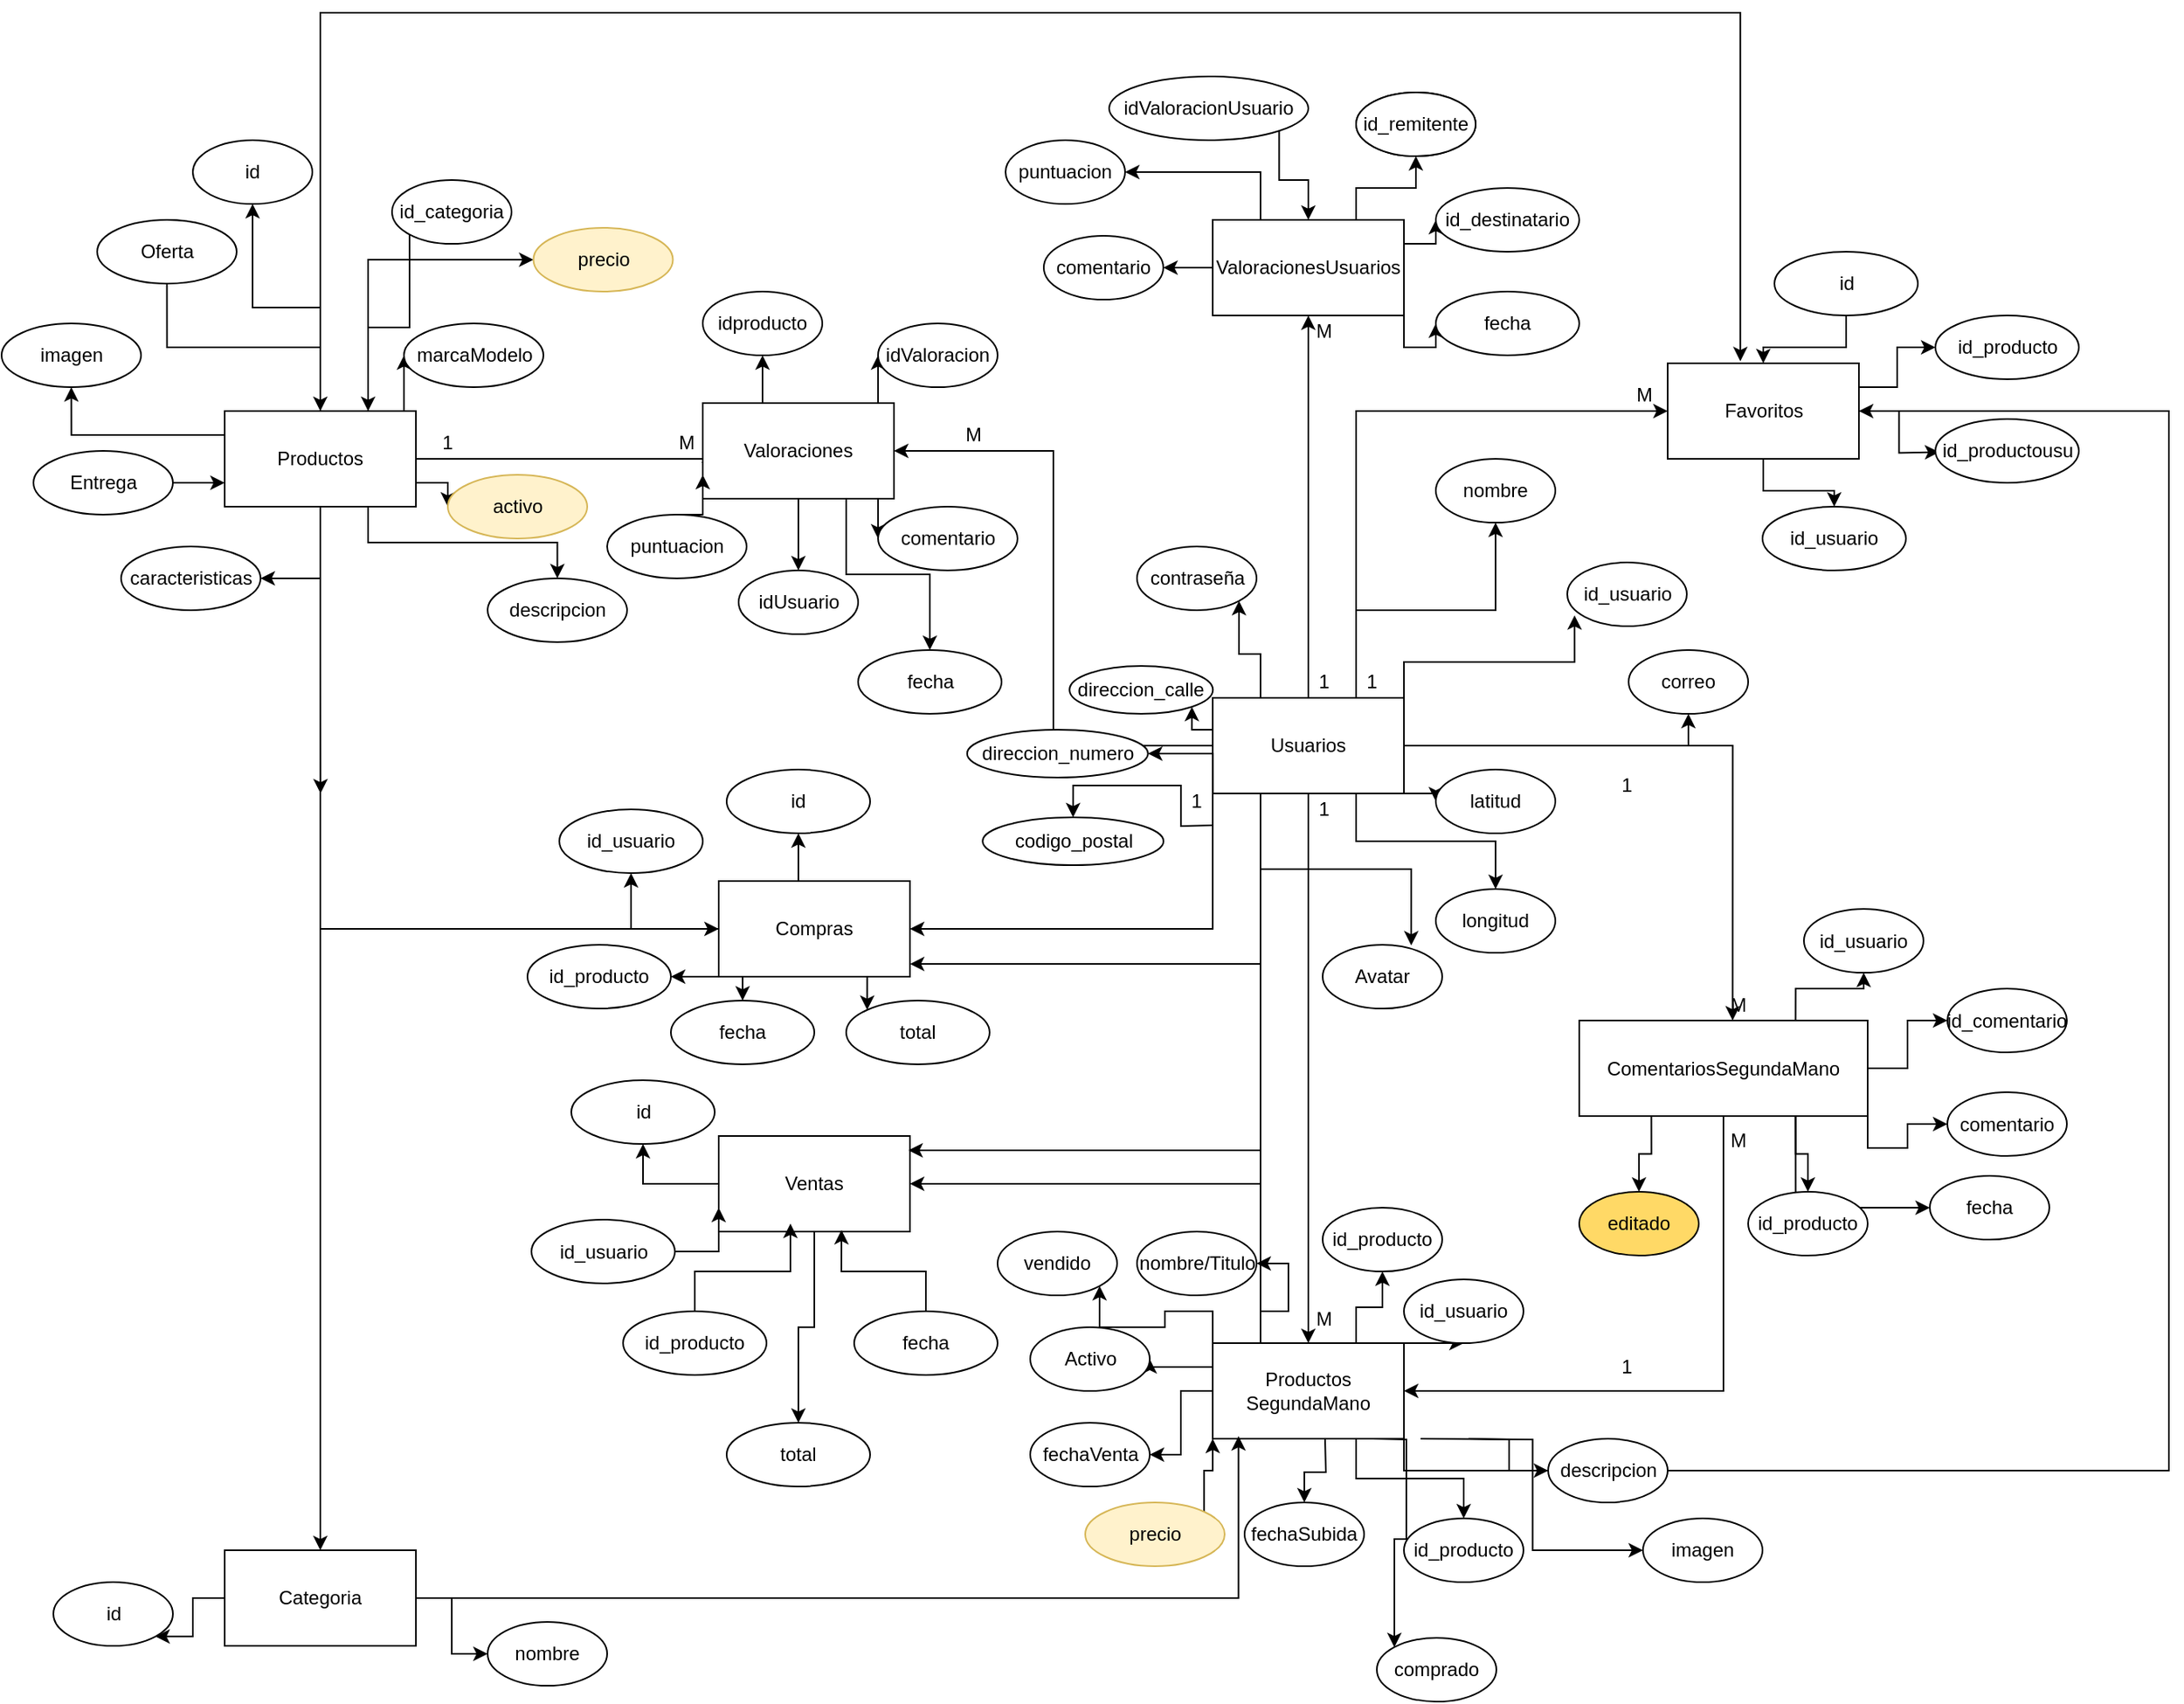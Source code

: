 <mxfile version="24.2.1" type="device">
  <diagram name="Página-1" id="EA7aN-TBTle9Otq8R43J">
    <mxGraphModel dx="2304" dy="637" grid="1" gridSize="10" guides="1" tooltips="1" connect="1" arrows="1" fold="1" page="1" pageScale="1" pageWidth="827" pageHeight="1169" math="0" shadow="0">
      <root>
        <mxCell id="0" />
        <mxCell id="1" parent="0" />
        <mxCell id="FW-JDr_s4PCAu5C2hTzt-4" style="edgeStyle=orthogonalEdgeStyle;rounded=0;orthogonalLoop=1;jettySize=auto;html=1;exitX=1;exitY=0.5;exitDx=0;exitDy=0;entryX=-0.008;entryY=0.62;entryDx=0;entryDy=0;entryPerimeter=0;" parent="1" source="FW-JDr_s4PCAu5C2hTzt-1" target="FW-JDr_s4PCAu5C2hTzt-2" edge="1">
          <mxGeometry relative="1" as="geometry">
            <mxPoint x="270" y="290" as="targetPoint" />
            <Array as="points">
              <mxPoint x="269" y="290" />
            </Array>
          </mxGeometry>
        </mxCell>
        <mxCell id="0ktrd48kV1cv61AAb-M5-20" style="edgeStyle=orthogonalEdgeStyle;rounded=0;orthogonalLoop=1;jettySize=auto;html=1;exitX=0.5;exitY=0;exitDx=0;exitDy=0;" parent="1" source="FW-JDr_s4PCAu5C2hTzt-1" target="0ktrd48kV1cv61AAb-M5-16" edge="1">
          <mxGeometry relative="1" as="geometry" />
        </mxCell>
        <mxCell id="0ktrd48kV1cv61AAb-M5-21" style="edgeStyle=orthogonalEdgeStyle;rounded=0;orthogonalLoop=1;jettySize=auto;html=1;exitX=1;exitY=0;exitDx=0;exitDy=0;entryX=0;entryY=0.5;entryDx=0;entryDy=0;" parent="1" source="FW-JDr_s4PCAu5C2hTzt-1" target="0ktrd48kV1cv61AAb-M5-17" edge="1">
          <mxGeometry relative="1" as="geometry" />
        </mxCell>
        <mxCell id="0ktrd48kV1cv61AAb-M5-22" style="edgeStyle=orthogonalEdgeStyle;rounded=0;orthogonalLoop=1;jettySize=auto;html=1;exitX=0;exitY=0.25;exitDx=0;exitDy=0;entryX=0.5;entryY=1;entryDx=0;entryDy=0;" parent="1" source="FW-JDr_s4PCAu5C2hTzt-1" target="0ktrd48kV1cv61AAb-M5-18" edge="1">
          <mxGeometry relative="1" as="geometry" />
        </mxCell>
        <mxCell id="0ktrd48kV1cv61AAb-M5-23" style="edgeStyle=orthogonalEdgeStyle;rounded=0;orthogonalLoop=1;jettySize=auto;html=1;exitX=0.5;exitY=1;exitDx=0;exitDy=0;entryX=1;entryY=0.5;entryDx=0;entryDy=0;" parent="1" source="FW-JDr_s4PCAu5C2hTzt-1" target="0ktrd48kV1cv61AAb-M5-19" edge="1">
          <mxGeometry relative="1" as="geometry" />
        </mxCell>
        <mxCell id="0ktrd48kV1cv61AAb-M5-25" style="edgeStyle=orthogonalEdgeStyle;rounded=0;orthogonalLoop=1;jettySize=auto;html=1;exitX=0.75;exitY=1;exitDx=0;exitDy=0;" parent="1" source="FW-JDr_s4PCAu5C2hTzt-1" target="0ktrd48kV1cv61AAb-M5-24" edge="1">
          <mxGeometry relative="1" as="geometry" />
        </mxCell>
        <mxCell id="wy2KGiXOY7XyAVy5TqoR-2" style="edgeStyle=orthogonalEdgeStyle;rounded=0;orthogonalLoop=1;jettySize=auto;html=1;exitX=1;exitY=0.75;exitDx=0;exitDy=0;entryX=0;entryY=0.5;entryDx=0;entryDy=0;" parent="1" source="FW-JDr_s4PCAu5C2hTzt-1" target="wy2KGiXOY7XyAVy5TqoR-1" edge="1">
          <mxGeometry relative="1" as="geometry" />
        </mxCell>
        <mxCell id="wy2KGiXOY7XyAVy5TqoR-13" style="edgeStyle=orthogonalEdgeStyle;rounded=0;orthogonalLoop=1;jettySize=auto;html=1;exitX=0.5;exitY=1;exitDx=0;exitDy=0;entryX=0.5;entryY=0;entryDx=0;entryDy=0;" parent="1" source="FW-JDr_s4PCAu5C2hTzt-1" target="wy2KGiXOY7XyAVy5TqoR-3" edge="1">
          <mxGeometry relative="1" as="geometry">
            <mxPoint x="-40.0" y="950" as="targetPoint" />
          </mxGeometry>
        </mxCell>
        <mxCell id="wy2KGiXOY7XyAVy5TqoR-17" style="edgeStyle=orthogonalEdgeStyle;rounded=0;orthogonalLoop=1;jettySize=auto;html=1;exitX=0.75;exitY=0;exitDx=0;exitDy=0;entryX=0;entryY=0.5;entryDx=0;entryDy=0;" parent="1" source="FW-JDr_s4PCAu5C2hTzt-1" target="wy2KGiXOY7XyAVy5TqoR-16" edge="1">
          <mxGeometry relative="1" as="geometry" />
        </mxCell>
        <mxCell id="qUaDmYmvCXXhJOkRJQls-21" style="edgeStyle=orthogonalEdgeStyle;rounded=0;orthogonalLoop=1;jettySize=auto;html=1;exitX=0.5;exitY=1;exitDx=0;exitDy=0;entryX=0;entryY=0.5;entryDx=0;entryDy=0;" parent="1" source="FW-JDr_s4PCAu5C2hTzt-1" target="tZ9dOB1mtpPrXh-z9F5N-1" edge="1">
          <mxGeometry relative="1" as="geometry" />
        </mxCell>
        <mxCell id="qUaDmYmvCXXhJOkRJQls-22" style="edgeStyle=orthogonalEdgeStyle;rounded=0;orthogonalLoop=1;jettySize=auto;html=1;exitX=0.5;exitY=1;exitDx=0;exitDy=0;" parent="1" source="FW-JDr_s4PCAu5C2hTzt-1" edge="1">
          <mxGeometry relative="1" as="geometry">
            <mxPoint x="-39.857" y="500" as="targetPoint" />
          </mxGeometry>
        </mxCell>
        <mxCell id="FW-JDr_s4PCAu5C2hTzt-1" value="&lt;div&gt;&lt;br&gt;&lt;/div&gt;Productos&lt;div&gt;&lt;br&gt;&lt;/div&gt;" style="rounded=0;whiteSpace=wrap;html=1;" parent="1" vertex="1">
          <mxGeometry x="-100" y="260" width="120" height="60" as="geometry" />
        </mxCell>
        <mxCell id="0ktrd48kV1cv61AAb-M5-38" style="edgeStyle=orthogonalEdgeStyle;rounded=0;orthogonalLoop=1;jettySize=auto;html=1;exitX=0.5;exitY=0;exitDx=0;exitDy=0;entryX=0.5;entryY=1;entryDx=0;entryDy=0;" parent="1" source="FW-JDr_s4PCAu5C2hTzt-2" target="0ktrd48kV1cv61AAb-M5-29" edge="1">
          <mxGeometry relative="1" as="geometry" />
        </mxCell>
        <mxCell id="0ktrd48kV1cv61AAb-M5-39" style="edgeStyle=orthogonalEdgeStyle;rounded=0;orthogonalLoop=1;jettySize=auto;html=1;exitX=0.75;exitY=0;exitDx=0;exitDy=0;entryX=0;entryY=0.5;entryDx=0;entryDy=0;" parent="1" source="FW-JDr_s4PCAu5C2hTzt-2" target="0ktrd48kV1cv61AAb-M5-35" edge="1">
          <mxGeometry relative="1" as="geometry" />
        </mxCell>
        <mxCell id="0ktrd48kV1cv61AAb-M5-40" style="edgeStyle=orthogonalEdgeStyle;rounded=0;orthogonalLoop=1;jettySize=auto;html=1;exitX=0.5;exitY=1;exitDx=0;exitDy=0;entryX=0.5;entryY=0;entryDx=0;entryDy=0;" parent="1" source="FW-JDr_s4PCAu5C2hTzt-2" target="0ktrd48kV1cv61AAb-M5-30" edge="1">
          <mxGeometry relative="1" as="geometry" />
        </mxCell>
        <mxCell id="0ktrd48kV1cv61AAb-M5-41" style="edgeStyle=orthogonalEdgeStyle;rounded=0;orthogonalLoop=1;jettySize=auto;html=1;exitX=0.75;exitY=1;exitDx=0;exitDy=0;entryX=0;entryY=0.5;entryDx=0;entryDy=0;" parent="1" source="FW-JDr_s4PCAu5C2hTzt-2" target="0ktrd48kV1cv61AAb-M5-37" edge="1">
          <mxGeometry relative="1" as="geometry" />
        </mxCell>
        <mxCell id="0ktrd48kV1cv61AAb-M5-64" style="edgeStyle=orthogonalEdgeStyle;rounded=0;orthogonalLoop=1;jettySize=auto;html=1;exitX=0.75;exitY=1;exitDx=0;exitDy=0;entryX=0.5;entryY=0;entryDx=0;entryDy=0;" parent="1" source="FW-JDr_s4PCAu5C2hTzt-2" target="0ktrd48kV1cv61AAb-M5-53" edge="1">
          <mxGeometry relative="1" as="geometry" />
        </mxCell>
        <mxCell id="FW-JDr_s4PCAu5C2hTzt-2" value="Valoraciones" style="rounded=0;whiteSpace=wrap;html=1;" parent="1" vertex="1">
          <mxGeometry x="200" y="255" width="120" height="60" as="geometry" />
        </mxCell>
        <mxCell id="FW-JDr_s4PCAu5C2hTzt-6" style="edgeStyle=orthogonalEdgeStyle;rounded=0;orthogonalLoop=1;jettySize=auto;html=1;exitX=0;exitY=0.5;exitDx=0;exitDy=0;entryX=1;entryY=0.5;entryDx=0;entryDy=0;" parent="1" source="FW-JDr_s4PCAu5C2hTzt-3" target="FW-JDr_s4PCAu5C2hTzt-2" edge="1">
          <mxGeometry relative="1" as="geometry" />
        </mxCell>
        <mxCell id="FW-JDr_s4PCAu5C2hTzt-13" style="edgeStyle=orthogonalEdgeStyle;rounded=0;orthogonalLoop=1;jettySize=auto;html=1;exitX=0.5;exitY=1;exitDx=0;exitDy=0;entryX=0.5;entryY=0;entryDx=0;entryDy=0;" parent="1" source="FW-JDr_s4PCAu5C2hTzt-3" target="FW-JDr_s4PCAu5C2hTzt-12" edge="1">
          <mxGeometry relative="1" as="geometry" />
        </mxCell>
        <mxCell id="0ktrd48kV1cv61AAb-M5-2" style="edgeStyle=orthogonalEdgeStyle;rounded=0;orthogonalLoop=1;jettySize=auto;html=1;exitX=0.5;exitY=0;exitDx=0;exitDy=0;" parent="1" source="FW-JDr_s4PCAu5C2hTzt-3" target="0ktrd48kV1cv61AAb-M5-1" edge="1">
          <mxGeometry relative="1" as="geometry" />
        </mxCell>
        <mxCell id="0ktrd48kV1cv61AAb-M5-9" style="edgeStyle=orthogonalEdgeStyle;rounded=0;orthogonalLoop=1;jettySize=auto;html=1;exitX=1;exitY=0.5;exitDx=0;exitDy=0;entryX=0.25;entryY=0;entryDx=0;entryDy=0;" parent="1" edge="1">
          <mxGeometry relative="1" as="geometry">
            <mxPoint x="846.25" y="642.5" as="targetPoint" />
            <mxPoint x="671" y="470" as="sourcePoint" />
            <Array as="points">
              <mxPoint x="846" y="470" />
            </Array>
          </mxGeometry>
        </mxCell>
        <mxCell id="0ktrd48kV1cv61AAb-M5-74" style="edgeStyle=orthogonalEdgeStyle;rounded=0;orthogonalLoop=1;jettySize=auto;html=1;exitX=0;exitY=0;exitDx=0;exitDy=0;entryX=1;entryY=1;entryDx=0;entryDy=0;" parent="1" target="0ktrd48kV1cv61AAb-M5-68" edge="1">
          <mxGeometry relative="1" as="geometry">
            <mxPoint x="520.13" y="460" as="sourcePoint" />
          </mxGeometry>
        </mxCell>
        <mxCell id="0ktrd48kV1cv61AAb-M5-75" style="edgeStyle=orthogonalEdgeStyle;rounded=0;orthogonalLoop=1;jettySize=auto;html=1;exitX=0.25;exitY=0;exitDx=0;exitDy=0;entryX=1;entryY=1;entryDx=0;entryDy=0;" parent="1" source="FW-JDr_s4PCAu5C2hTzt-3" target="0ktrd48kV1cv61AAb-M5-66" edge="1">
          <mxGeometry relative="1" as="geometry" />
        </mxCell>
        <mxCell id="0ktrd48kV1cv61AAb-M5-76" style="edgeStyle=orthogonalEdgeStyle;rounded=0;orthogonalLoop=1;jettySize=auto;html=1;exitX=0.75;exitY=0;exitDx=0;exitDy=0;entryX=0.5;entryY=1;entryDx=0;entryDy=0;" parent="1" source="FW-JDr_s4PCAu5C2hTzt-3" target="0ktrd48kV1cv61AAb-M5-65" edge="1">
          <mxGeometry relative="1" as="geometry" />
        </mxCell>
        <mxCell id="0ktrd48kV1cv61AAb-M5-78" style="edgeStyle=orthogonalEdgeStyle;rounded=0;orthogonalLoop=1;jettySize=auto;html=1;exitX=1;exitY=0.5;exitDx=0;exitDy=0;entryX=0.5;entryY=1;entryDx=0;entryDy=0;" parent="1" source="FW-JDr_s4PCAu5C2hTzt-3" target="0ktrd48kV1cv61AAb-M5-67" edge="1">
          <mxGeometry relative="1" as="geometry" />
        </mxCell>
        <mxCell id="0ktrd48kV1cv61AAb-M5-79" style="edgeStyle=orthogonalEdgeStyle;rounded=0;orthogonalLoop=1;jettySize=auto;html=1;exitX=1;exitY=1;exitDx=0;exitDy=0;entryX=0;entryY=0.5;entryDx=0;entryDy=0;" parent="1" source="FW-JDr_s4PCAu5C2hTzt-3" target="0ktrd48kV1cv61AAb-M5-71" edge="1">
          <mxGeometry relative="1" as="geometry" />
        </mxCell>
        <mxCell id="0ktrd48kV1cv61AAb-M5-80" style="edgeStyle=orthogonalEdgeStyle;rounded=0;orthogonalLoop=1;jettySize=auto;html=1;exitX=0.75;exitY=1;exitDx=0;exitDy=0;entryX=0.5;entryY=0;entryDx=0;entryDy=0;" parent="1" source="FW-JDr_s4PCAu5C2hTzt-3" target="0ktrd48kV1cv61AAb-M5-72" edge="1">
          <mxGeometry relative="1" as="geometry" />
        </mxCell>
        <mxCell id="0ktrd48kV1cv61AAb-M5-82" style="edgeStyle=orthogonalEdgeStyle;rounded=0;orthogonalLoop=1;jettySize=auto;html=1;exitX=0;exitY=1;exitDx=0;exitDy=0;entryX=0.5;entryY=0;entryDx=0;entryDy=0;" parent="1" target="0ktrd48kV1cv61AAb-M5-70" edge="1">
          <mxGeometry relative="1" as="geometry">
            <mxPoint x="520.13" y="520" as="sourcePoint" />
          </mxGeometry>
        </mxCell>
        <mxCell id="tZ9dOB1mtpPrXh-z9F5N-4" style="edgeStyle=orthogonalEdgeStyle;rounded=0;orthogonalLoop=1;jettySize=auto;html=1;exitX=0;exitY=1;exitDx=0;exitDy=0;entryX=1;entryY=0.5;entryDx=0;entryDy=0;" parent="1" source="FW-JDr_s4PCAu5C2hTzt-3" target="tZ9dOB1mtpPrXh-z9F5N-1" edge="1">
          <mxGeometry relative="1" as="geometry" />
        </mxCell>
        <mxCell id="qUaDmYmvCXXhJOkRJQls-6" style="edgeStyle=orthogonalEdgeStyle;rounded=0;orthogonalLoop=1;jettySize=auto;html=1;exitX=0.75;exitY=0;exitDx=0;exitDy=0;entryX=0;entryY=0.5;entryDx=0;entryDy=0;" parent="1" source="FW-JDr_s4PCAu5C2hTzt-3" target="qUaDmYmvCXXhJOkRJQls-5" edge="1">
          <mxGeometry relative="1" as="geometry" />
        </mxCell>
        <mxCell id="FW-JDr_s4PCAu5C2hTzt-3" value="Usuarios" style="rounded=0;whiteSpace=wrap;html=1;" parent="1" vertex="1">
          <mxGeometry x="520" y="440" width="120" height="60" as="geometry" />
        </mxCell>
        <mxCell id="FW-JDr_s4PCAu5C2hTzt-7" value="M" style="text;html=1;align=center;verticalAlign=middle;whiteSpace=wrap;rounded=0;" parent="1" vertex="1">
          <mxGeometry x="180" y="275" width="20" height="10" as="geometry" />
        </mxCell>
        <mxCell id="FW-JDr_s4PCAu5C2hTzt-8" value="1" style="text;html=1;align=center;verticalAlign=middle;whiteSpace=wrap;rounded=0;" parent="1" vertex="1">
          <mxGeometry x="30" y="275" width="20" height="10" as="geometry" />
        </mxCell>
        <mxCell id="FW-JDr_s4PCAu5C2hTzt-10" value="M" style="text;html=1;align=center;verticalAlign=middle;whiteSpace=wrap;rounded=0;" parent="1" vertex="1">
          <mxGeometry x="360" y="270" width="20" height="10" as="geometry" />
        </mxCell>
        <mxCell id="0ktrd48kV1cv61AAb-M5-83" style="edgeStyle=orthogonalEdgeStyle;rounded=0;orthogonalLoop=1;jettySize=auto;html=1;exitX=1;exitY=0;exitDx=0;exitDy=0;entryX=1;entryY=0.5;entryDx=0;entryDy=0;" parent="1" source="FW-JDr_s4PCAu5C2hTzt-11" target="0ktrd48kV1cv61AAb-M5-69" edge="1">
          <mxGeometry relative="1" as="geometry" />
        </mxCell>
        <mxCell id="FW-JDr_s4PCAu5C2hTzt-11" value="1" style="text;html=1;align=center;verticalAlign=middle;whiteSpace=wrap;rounded=0;" parent="1" vertex="1">
          <mxGeometry x="500.13" y="500" width="20" height="10" as="geometry" />
        </mxCell>
        <mxCell id="0ktrd48kV1cv61AAb-M5-110" style="edgeStyle=orthogonalEdgeStyle;rounded=0;orthogonalLoop=1;jettySize=auto;html=1;exitX=0.75;exitY=0;exitDx=0;exitDy=0;" parent="1" source="FW-JDr_s4PCAu5C2hTzt-12" target="0ktrd48kV1cv61AAb-M5-100" edge="1">
          <mxGeometry relative="1" as="geometry" />
        </mxCell>
        <mxCell id="0ktrd48kV1cv61AAb-M5-111" style="edgeStyle=orthogonalEdgeStyle;rounded=0;orthogonalLoop=1;jettySize=auto;html=1;exitX=1;exitY=0;exitDx=0;exitDy=0;entryX=0.5;entryY=1;entryDx=0;entryDy=0;" parent="1" source="FW-JDr_s4PCAu5C2hTzt-12" target="0ktrd48kV1cv61AAb-M5-95" edge="1">
          <mxGeometry relative="1" as="geometry" />
        </mxCell>
        <mxCell id="0ktrd48kV1cv61AAb-M5-112" style="edgeStyle=orthogonalEdgeStyle;rounded=0;orthogonalLoop=1;jettySize=auto;html=1;exitX=0.75;exitY=1;exitDx=0;exitDy=0;entryX=0;entryY=0.5;entryDx=0;entryDy=0;" parent="1" target="0ktrd48kV1cv61AAb-M5-98" edge="1">
          <mxGeometry relative="1" as="geometry">
            <mxPoint x="680.5" y="905" as="sourcePoint" />
          </mxGeometry>
        </mxCell>
        <mxCell id="0ktrd48kV1cv61AAb-M5-113" style="edgeStyle=orthogonalEdgeStyle;rounded=0;orthogonalLoop=1;jettySize=auto;html=1;exitX=0.5;exitY=1;exitDx=0;exitDy=0;entryX=0;entryY=0.5;entryDx=0;entryDy=0;" parent="1" target="0ktrd48kV1cv61AAb-M5-97" edge="1">
          <mxGeometry relative="1" as="geometry">
            <mxPoint x="650.5" y="905" as="sourcePoint" />
          </mxGeometry>
        </mxCell>
        <mxCell id="0ktrd48kV1cv61AAb-M5-114" style="edgeStyle=orthogonalEdgeStyle;rounded=0;orthogonalLoop=1;jettySize=auto;html=1;exitX=0.25;exitY=1;exitDx=0;exitDy=0;entryX=0;entryY=0;entryDx=0;entryDy=0;" parent="1" target="0ktrd48kV1cv61AAb-M5-109" edge="1">
          <mxGeometry relative="1" as="geometry">
            <mxPoint x="620.5" y="905" as="sourcePoint" />
          </mxGeometry>
        </mxCell>
        <mxCell id="0ktrd48kV1cv61AAb-M5-115" style="edgeStyle=orthogonalEdgeStyle;rounded=0;orthogonalLoop=1;jettySize=auto;html=1;exitX=0;exitY=1;exitDx=0;exitDy=0;entryX=0.5;entryY=0;entryDx=0;entryDy=0;" parent="1" target="0ktrd48kV1cv61AAb-M5-92" edge="1">
          <mxGeometry relative="1" as="geometry">
            <mxPoint x="590.5" y="905" as="sourcePoint" />
          </mxGeometry>
        </mxCell>
        <mxCell id="0ktrd48kV1cv61AAb-M5-116" style="edgeStyle=orthogonalEdgeStyle;rounded=0;orthogonalLoop=1;jettySize=auto;html=1;exitX=0;exitY=0.5;exitDx=0;exitDy=0;entryX=1;entryY=0.5;entryDx=0;entryDy=0;" parent="1" source="FW-JDr_s4PCAu5C2hTzt-12" target="0ktrd48kV1cv61AAb-M5-93" edge="1">
          <mxGeometry relative="1" as="geometry" />
        </mxCell>
        <mxCell id="0ktrd48kV1cv61AAb-M5-117" style="edgeStyle=orthogonalEdgeStyle;rounded=0;orthogonalLoop=1;jettySize=auto;html=1;exitX=0;exitY=0.25;exitDx=0;exitDy=0;entryX=1;entryY=0.5;entryDx=0;entryDy=0;" parent="1" source="FW-JDr_s4PCAu5C2hTzt-12" target="0ktrd48kV1cv61AAb-M5-94" edge="1">
          <mxGeometry relative="1" as="geometry" />
        </mxCell>
        <mxCell id="0ktrd48kV1cv61AAb-M5-118" style="edgeStyle=orthogonalEdgeStyle;rounded=0;orthogonalLoop=1;jettySize=auto;html=1;exitX=0.25;exitY=0;exitDx=0;exitDy=0;entryX=1;entryY=0.5;entryDx=0;entryDy=0;" parent="1" source="FW-JDr_s4PCAu5C2hTzt-12" target="0ktrd48kV1cv61AAb-M5-96" edge="1">
          <mxGeometry relative="1" as="geometry" />
        </mxCell>
        <mxCell id="0ktrd48kV1cv61AAb-M5-119" style="edgeStyle=orthogonalEdgeStyle;rounded=0;orthogonalLoop=1;jettySize=auto;html=1;exitX=0;exitY=0;exitDx=0;exitDy=0;entryX=1;entryY=1;entryDx=0;entryDy=0;" parent="1" source="FW-JDr_s4PCAu5C2hTzt-12" target="0ktrd48kV1cv61AAb-M5-108" edge="1">
          <mxGeometry relative="1" as="geometry" />
        </mxCell>
        <mxCell id="tZ9dOB1mtpPrXh-z9F5N-3" style="edgeStyle=orthogonalEdgeStyle;rounded=0;orthogonalLoop=1;jettySize=auto;html=1;exitX=0.25;exitY=0;exitDx=0;exitDy=0;entryX=1;entryY=0.5;entryDx=0;entryDy=0;" parent="1" source="FW-JDr_s4PCAu5C2hTzt-12" target="tZ9dOB1mtpPrXh-z9F5N-2" edge="1">
          <mxGeometry relative="1" as="geometry" />
        </mxCell>
        <mxCell id="qUaDmYmvCXXhJOkRJQls-2" style="edgeStyle=orthogonalEdgeStyle;rounded=0;orthogonalLoop=1;jettySize=auto;html=1;exitX=0.75;exitY=1;exitDx=0;exitDy=0;entryX=0.5;entryY=0;entryDx=0;entryDy=0;" parent="1" source="FW-JDr_s4PCAu5C2hTzt-12" target="qUaDmYmvCXXhJOkRJQls-1" edge="1">
          <mxGeometry relative="1" as="geometry" />
        </mxCell>
        <mxCell id="qUaDmYmvCXXhJOkRJQls-17" style="edgeStyle=orthogonalEdgeStyle;rounded=0;orthogonalLoop=1;jettySize=auto;html=1;exitX=1;exitY=1;exitDx=0;exitDy=0;entryX=1;entryY=0.5;entryDx=0;entryDy=0;" parent="1" source="FW-JDr_s4PCAu5C2hTzt-12" target="qUaDmYmvCXXhJOkRJQls-5" edge="1">
          <mxGeometry relative="1" as="geometry">
            <Array as="points">
              <mxPoint x="640" y="925" />
              <mxPoint x="1120" y="925" />
              <mxPoint x="1120" y="260" />
            </Array>
          </mxGeometry>
        </mxCell>
        <mxCell id="FW-JDr_s4PCAu5C2hTzt-12" value="&lt;div&gt;&lt;br&gt;&lt;/div&gt;Productos&lt;div&gt;SegundaMano&lt;/div&gt;&lt;div&gt;&lt;br&gt;&lt;/div&gt;" style="rounded=0;whiteSpace=wrap;html=1;" parent="1" vertex="1">
          <mxGeometry x="520" y="845" width="120" height="60" as="geometry" />
        </mxCell>
        <mxCell id="FW-JDr_s4PCAu5C2hTzt-14" value="M" style="text;html=1;align=center;verticalAlign=middle;whiteSpace=wrap;rounded=0;" parent="1" vertex="1">
          <mxGeometry x="580" y="825" width="20" height="10" as="geometry" />
        </mxCell>
        <mxCell id="FW-JDr_s4PCAu5C2hTzt-15" value="1" style="text;html=1;align=center;verticalAlign=middle;whiteSpace=wrap;rounded=0;" parent="1" vertex="1">
          <mxGeometry x="580" y="505" width="20" height="10" as="geometry" />
        </mxCell>
        <mxCell id="0ktrd48kV1cv61AAb-M5-54" style="edgeStyle=orthogonalEdgeStyle;rounded=0;orthogonalLoop=1;jettySize=auto;html=1;exitX=0;exitY=0.5;exitDx=0;exitDy=0;entryX=1;entryY=0.5;entryDx=0;entryDy=0;" parent="1" source="0ktrd48kV1cv61AAb-M5-1" target="0ktrd48kV1cv61AAb-M5-51" edge="1">
          <mxGeometry relative="1" as="geometry" />
        </mxCell>
        <mxCell id="0ktrd48kV1cv61AAb-M5-55" style="edgeStyle=orthogonalEdgeStyle;rounded=0;orthogonalLoop=1;jettySize=auto;html=1;exitX=0.25;exitY=0;exitDx=0;exitDy=0;entryX=1;entryY=0.5;entryDx=0;entryDy=0;" parent="1" source="0ktrd48kV1cv61AAb-M5-1" target="0ktrd48kV1cv61AAb-M5-50" edge="1">
          <mxGeometry relative="1" as="geometry" />
        </mxCell>
        <mxCell id="0ktrd48kV1cv61AAb-M5-57" style="edgeStyle=orthogonalEdgeStyle;rounded=0;orthogonalLoop=1;jettySize=auto;html=1;exitX=0.75;exitY=0;exitDx=0;exitDy=0;entryX=0.5;entryY=1;entryDx=0;entryDy=0;" parent="1" source="0ktrd48kV1cv61AAb-M5-1" target="0ktrd48kV1cv61AAb-M5-49" edge="1">
          <mxGeometry relative="1" as="geometry" />
        </mxCell>
        <mxCell id="0ktrd48kV1cv61AAb-M5-58" style="edgeStyle=orthogonalEdgeStyle;rounded=0;orthogonalLoop=1;jettySize=auto;html=1;exitX=1;exitY=0.25;exitDx=0;exitDy=0;entryX=0;entryY=0.5;entryDx=0;entryDy=0;" parent="1" source="0ktrd48kV1cv61AAb-M5-1" target="0ktrd48kV1cv61AAb-M5-47" edge="1">
          <mxGeometry relative="1" as="geometry" />
        </mxCell>
        <mxCell id="0ktrd48kV1cv61AAb-M5-59" style="edgeStyle=orthogonalEdgeStyle;rounded=0;orthogonalLoop=1;jettySize=auto;html=1;exitX=1;exitY=1;exitDx=0;exitDy=0;" parent="1" source="0ktrd48kV1cv61AAb-M5-1" target="0ktrd48kV1cv61AAb-M5-52" edge="1">
          <mxGeometry relative="1" as="geometry" />
        </mxCell>
        <mxCell id="0ktrd48kV1cv61AAb-M5-1" value="ValoracionesUsuarios" style="rounded=0;whiteSpace=wrap;html=1;" parent="1" vertex="1">
          <mxGeometry x="520" y="140" width="120" height="60" as="geometry" />
        </mxCell>
        <mxCell id="0ktrd48kV1cv61AAb-M5-3" value="M" style="text;html=1;align=center;verticalAlign=middle;whiteSpace=wrap;rounded=0;" parent="1" vertex="1">
          <mxGeometry x="580" y="205" width="20" height="10" as="geometry" />
        </mxCell>
        <mxCell id="0ktrd48kV1cv61AAb-M5-4" value="1" style="text;html=1;align=center;verticalAlign=middle;whiteSpace=wrap;rounded=0;" parent="1" vertex="1">
          <mxGeometry x="580" y="425" width="20" height="10" as="geometry" />
        </mxCell>
        <mxCell id="0ktrd48kV1cv61AAb-M5-11" style="edgeStyle=orthogonalEdgeStyle;rounded=0;orthogonalLoop=1;jettySize=auto;html=1;exitX=0.5;exitY=1;exitDx=0;exitDy=0;entryX=1;entryY=0.5;entryDx=0;entryDy=0;" parent="1" source="0ktrd48kV1cv61AAb-M5-10" target="FW-JDr_s4PCAu5C2hTzt-12" edge="1">
          <mxGeometry relative="1" as="geometry">
            <mxPoint x="770" y="770" as="targetPoint" />
          </mxGeometry>
        </mxCell>
        <mxCell id="0ktrd48kV1cv61AAb-M5-104" style="edgeStyle=orthogonalEdgeStyle;rounded=0;orthogonalLoop=1;jettySize=auto;html=1;exitX=0.75;exitY=0;exitDx=0;exitDy=0;entryX=0.5;entryY=1;entryDx=0;entryDy=0;" parent="1" source="0ktrd48kV1cv61AAb-M5-10" target="0ktrd48kV1cv61AAb-M5-99" edge="1">
          <mxGeometry relative="1" as="geometry" />
        </mxCell>
        <mxCell id="0ktrd48kV1cv61AAb-M5-105" style="edgeStyle=orthogonalEdgeStyle;rounded=0;orthogonalLoop=1;jettySize=auto;html=1;exitX=1;exitY=0.5;exitDx=0;exitDy=0;entryX=0;entryY=0.5;entryDx=0;entryDy=0;" parent="1" source="0ktrd48kV1cv61AAb-M5-10" target="0ktrd48kV1cv61AAb-M5-102" edge="1">
          <mxGeometry relative="1" as="geometry" />
        </mxCell>
        <mxCell id="0ktrd48kV1cv61AAb-M5-106" style="edgeStyle=orthogonalEdgeStyle;rounded=0;orthogonalLoop=1;jettySize=auto;html=1;exitX=1;exitY=1;exitDx=0;exitDy=0;entryX=0;entryY=0.5;entryDx=0;entryDy=0;" parent="1" source="0ktrd48kV1cv61AAb-M5-10" target="0ktrd48kV1cv61AAb-M5-103" edge="1">
          <mxGeometry relative="1" as="geometry" />
        </mxCell>
        <mxCell id="0ktrd48kV1cv61AAb-M5-107" style="edgeStyle=orthogonalEdgeStyle;rounded=0;orthogonalLoop=1;jettySize=auto;html=1;exitX=0.75;exitY=1;exitDx=0;exitDy=0;" parent="1" source="0ktrd48kV1cv61AAb-M5-10" target="0ktrd48kV1cv61AAb-M5-101" edge="1">
          <mxGeometry relative="1" as="geometry" />
        </mxCell>
        <mxCell id="qUaDmYmvCXXhJOkRJQls-4" style="edgeStyle=orthogonalEdgeStyle;rounded=0;orthogonalLoop=1;jettySize=auto;html=1;exitX=0.75;exitY=1;exitDx=0;exitDy=0;entryX=0;entryY=0.5;entryDx=0;entryDy=0;" parent="1" source="0ktrd48kV1cv61AAb-M5-10" target="qUaDmYmvCXXhJOkRJQls-3" edge="1">
          <mxGeometry relative="1" as="geometry" />
        </mxCell>
        <mxCell id="YsniumbaeWEUebJkwW_9-2" style="edgeStyle=orthogonalEdgeStyle;rounded=0;orthogonalLoop=1;jettySize=auto;html=1;exitX=0.25;exitY=1;exitDx=0;exitDy=0;entryX=0.5;entryY=0;entryDx=0;entryDy=0;" edge="1" parent="1" source="0ktrd48kV1cv61AAb-M5-10" target="YsniumbaeWEUebJkwW_9-1">
          <mxGeometry relative="1" as="geometry" />
        </mxCell>
        <mxCell id="0ktrd48kV1cv61AAb-M5-10" value="ComentariosSegundaMano" style="rounded=0;whiteSpace=wrap;html=1;" parent="1" vertex="1">
          <mxGeometry x="750" y="642.5" width="181" height="60" as="geometry" />
        </mxCell>
        <mxCell id="0ktrd48kV1cv61AAb-M5-12" value="M" style="text;html=1;align=center;verticalAlign=middle;whiteSpace=wrap;rounded=0;" parent="1" vertex="1">
          <mxGeometry x="840" y="627.5" width="20" height="10" as="geometry" />
        </mxCell>
        <mxCell id="0ktrd48kV1cv61AAb-M5-13" value="1" style="text;html=1;align=center;verticalAlign=middle;whiteSpace=wrap;rounded=0;" parent="1" vertex="1">
          <mxGeometry x="770" y="490" width="20" height="10" as="geometry" />
        </mxCell>
        <mxCell id="0ktrd48kV1cv61AAb-M5-14" value="M" style="text;html=1;align=center;verticalAlign=middle;whiteSpace=wrap;rounded=0;" parent="1" vertex="1">
          <mxGeometry x="840" y="712.5" width="20" height="10" as="geometry" />
        </mxCell>
        <mxCell id="0ktrd48kV1cv61AAb-M5-15" value="1" style="text;html=1;align=center;verticalAlign=middle;whiteSpace=wrap;rounded=0;" parent="1" vertex="1">
          <mxGeometry x="770" y="855" width="20" height="10" as="geometry" />
        </mxCell>
        <mxCell id="0ktrd48kV1cv61AAb-M5-16" value="id" style="ellipse;whiteSpace=wrap;html=1;" parent="1" vertex="1">
          <mxGeometry x="-120" y="90" width="75" height="40" as="geometry" />
        </mxCell>
        <mxCell id="0ktrd48kV1cv61AAb-M5-17" value="marcaModelo" style="ellipse;whiteSpace=wrap;html=1;" parent="1" vertex="1">
          <mxGeometry x="12.5" y="205" width="87.5" height="40" as="geometry" />
        </mxCell>
        <mxCell id="0ktrd48kV1cv61AAb-M5-18" value="imagen" style="ellipse;whiteSpace=wrap;html=1;" parent="1" vertex="1">
          <mxGeometry x="-240" y="205" width="87.5" height="40" as="geometry" />
        </mxCell>
        <mxCell id="0ktrd48kV1cv61AAb-M5-19" value="caracteristicas" style="ellipse;whiteSpace=wrap;html=1;" parent="1" vertex="1">
          <mxGeometry x="-165" y="345" width="87.5" height="40" as="geometry" />
        </mxCell>
        <mxCell id="0ktrd48kV1cv61AAb-M5-24" value="descripcion" style="ellipse;whiteSpace=wrap;html=1;" parent="1" vertex="1">
          <mxGeometry x="65" y="365" width="87.5" height="40" as="geometry" />
        </mxCell>
        <mxCell id="0ktrd48kV1cv61AAb-M5-28" style="edgeStyle=orthogonalEdgeStyle;rounded=0;orthogonalLoop=1;jettySize=auto;html=1;exitX=1;exitY=0.5;exitDx=0;exitDy=0;entryX=0;entryY=0.75;entryDx=0;entryDy=0;" parent="1" source="0ktrd48kV1cv61AAb-M5-27" target="FW-JDr_s4PCAu5C2hTzt-1" edge="1">
          <mxGeometry relative="1" as="geometry" />
        </mxCell>
        <mxCell id="0ktrd48kV1cv61AAb-M5-27" value="Entrega" style="ellipse;whiteSpace=wrap;html=1;" parent="1" vertex="1">
          <mxGeometry x="-220" y="285" width="87.5" height="40" as="geometry" />
        </mxCell>
        <mxCell id="0ktrd48kV1cv61AAb-M5-29" value="idproducto" style="ellipse;whiteSpace=wrap;html=1;" parent="1" vertex="1">
          <mxGeometry x="200" y="185" width="75" height="40" as="geometry" />
        </mxCell>
        <mxCell id="0ktrd48kV1cv61AAb-M5-30" value="idUsuario" style="ellipse;whiteSpace=wrap;html=1;" parent="1" vertex="1">
          <mxGeometry x="222.5" y="360" width="75" height="40" as="geometry" />
        </mxCell>
        <mxCell id="0ktrd48kV1cv61AAb-M5-35" value="idValoracion" style="ellipse;whiteSpace=wrap;html=1;" parent="1" vertex="1">
          <mxGeometry x="310" y="205" width="75" height="40" as="geometry" />
        </mxCell>
        <mxCell id="0ktrd48kV1cv61AAb-M5-42" style="edgeStyle=orthogonalEdgeStyle;rounded=0;orthogonalLoop=1;jettySize=auto;html=1;exitX=0.5;exitY=0;exitDx=0;exitDy=0;entryX=0;entryY=0.75;entryDx=0;entryDy=0;" parent="1" source="0ktrd48kV1cv61AAb-M5-36" target="FW-JDr_s4PCAu5C2hTzt-2" edge="1">
          <mxGeometry relative="1" as="geometry" />
        </mxCell>
        <mxCell id="0ktrd48kV1cv61AAb-M5-36" value="puntuacion" style="ellipse;whiteSpace=wrap;html=1;" parent="1" vertex="1">
          <mxGeometry x="140" y="325" width="87.5" height="40" as="geometry" />
        </mxCell>
        <mxCell id="0ktrd48kV1cv61AAb-M5-37" value="comentario" style="ellipse;whiteSpace=wrap;html=1;" parent="1" vertex="1">
          <mxGeometry x="310" y="320" width="87.5" height="40" as="geometry" />
        </mxCell>
        <mxCell id="wy2KGiXOY7XyAVy5TqoR-11" style="edgeStyle=orthogonalEdgeStyle;rounded=0;orthogonalLoop=1;jettySize=auto;html=1;exitX=0.5;exitY=1;exitDx=0;exitDy=0;" parent="1" source="0ktrd48kV1cv61AAb-M5-43" target="FW-JDr_s4PCAu5C2hTzt-1" edge="1">
          <mxGeometry relative="1" as="geometry" />
        </mxCell>
        <mxCell id="0ktrd48kV1cv61AAb-M5-43" value="Oferta" style="ellipse;whiteSpace=wrap;html=1;" parent="1" vertex="1">
          <mxGeometry x="-180" y="140" width="87.5" height="40" as="geometry" />
        </mxCell>
        <mxCell id="0ktrd48kV1cv61AAb-M5-56" style="edgeStyle=orthogonalEdgeStyle;rounded=0;orthogonalLoop=1;jettySize=auto;html=1;exitX=1;exitY=1;exitDx=0;exitDy=0;" parent="1" source="0ktrd48kV1cv61AAb-M5-45" target="0ktrd48kV1cv61AAb-M5-1" edge="1">
          <mxGeometry relative="1" as="geometry" />
        </mxCell>
        <mxCell id="0ktrd48kV1cv61AAb-M5-45" value="idValoracionUsuario" style="ellipse;whiteSpace=wrap;html=1;" parent="1" vertex="1">
          <mxGeometry x="455" y="50" width="125" height="40" as="geometry" />
        </mxCell>
        <mxCell id="0ktrd48kV1cv61AAb-M5-46" value="id_remitente" style="ellipse;whiteSpace=wrap;html=1;" parent="1" vertex="1">
          <mxGeometry x="610" y="60" width="75" height="40" as="geometry" />
        </mxCell>
        <mxCell id="0ktrd48kV1cv61AAb-M5-47" value="id_destinatario" style="ellipse;whiteSpace=wrap;html=1;" parent="1" vertex="1">
          <mxGeometry x="660" y="120" width="90" height="40" as="geometry" />
        </mxCell>
        <mxCell id="0ktrd48kV1cv61AAb-M5-49" value="id_remitente" style="ellipse;whiteSpace=wrap;html=1;" parent="1" vertex="1">
          <mxGeometry x="610" y="60" width="75" height="40" as="geometry" />
        </mxCell>
        <mxCell id="0ktrd48kV1cv61AAb-M5-50" value="puntuacion" style="ellipse;whiteSpace=wrap;html=1;" parent="1" vertex="1">
          <mxGeometry x="390" y="90" width="75" height="40" as="geometry" />
        </mxCell>
        <mxCell id="0ktrd48kV1cv61AAb-M5-51" value="comentario" style="ellipse;whiteSpace=wrap;html=1;" parent="1" vertex="1">
          <mxGeometry x="414" y="150" width="75" height="40" as="geometry" />
        </mxCell>
        <mxCell id="0ktrd48kV1cv61AAb-M5-52" value="fecha" style="ellipse;whiteSpace=wrap;html=1;" parent="1" vertex="1">
          <mxGeometry x="660" y="185" width="90" height="40" as="geometry" />
        </mxCell>
        <mxCell id="0ktrd48kV1cv61AAb-M5-53" value="fecha" style="ellipse;whiteSpace=wrap;html=1;" parent="1" vertex="1">
          <mxGeometry x="297.5" y="410" width="90" height="40" as="geometry" />
        </mxCell>
        <mxCell id="0ktrd48kV1cv61AAb-M5-61" value="id_usuario" style="ellipse;whiteSpace=wrap;html=1;" parent="1" vertex="1">
          <mxGeometry x="742.5" y="355" width="75" height="40" as="geometry" />
        </mxCell>
        <mxCell id="0ktrd48kV1cv61AAb-M5-65" value="nombre" style="ellipse;whiteSpace=wrap;html=1;" parent="1" vertex="1">
          <mxGeometry x="660" y="290" width="75" height="40" as="geometry" />
        </mxCell>
        <mxCell id="0ktrd48kV1cv61AAb-M5-66" value="contraseña" style="ellipse;whiteSpace=wrap;html=1;" parent="1" vertex="1">
          <mxGeometry x="472.5" y="345" width="75" height="40" as="geometry" />
        </mxCell>
        <mxCell id="0ktrd48kV1cv61AAb-M5-67" value="correo" style="ellipse;whiteSpace=wrap;html=1;" parent="1" vertex="1">
          <mxGeometry x="781" y="410" width="75" height="40" as="geometry" />
        </mxCell>
        <mxCell id="0ktrd48kV1cv61AAb-M5-68" value="&lt;div&gt;&lt;br&gt;&lt;/div&gt;direccion_calle&lt;div&gt;&lt;br&gt;&lt;/div&gt;" style="ellipse;whiteSpace=wrap;html=1;" parent="1" vertex="1">
          <mxGeometry x="430.13" y="420" width="90" height="30" as="geometry" />
        </mxCell>
        <mxCell id="0ktrd48kV1cv61AAb-M5-69" value="&lt;div&gt;&lt;br&gt;&lt;/div&gt;direccion_numero&lt;div&gt;&lt;br&gt;&lt;/div&gt;" style="ellipse;whiteSpace=wrap;html=1;" parent="1" vertex="1">
          <mxGeometry x="365.88" y="460" width="113.5" height="30" as="geometry" />
        </mxCell>
        <mxCell id="0ktrd48kV1cv61AAb-M5-70" value="&lt;div&gt;codigo_postal&lt;/div&gt;" style="ellipse;whiteSpace=wrap;html=1;" parent="1" vertex="1">
          <mxGeometry x="375.63" y="515" width="113.5" height="30" as="geometry" />
        </mxCell>
        <mxCell id="0ktrd48kV1cv61AAb-M5-71" value="latitud" style="ellipse;whiteSpace=wrap;html=1;" parent="1" vertex="1">
          <mxGeometry x="660" y="485" width="75" height="40" as="geometry" />
        </mxCell>
        <mxCell id="0ktrd48kV1cv61AAb-M5-72" value="longitud" style="ellipse;whiteSpace=wrap;html=1;" parent="1" vertex="1">
          <mxGeometry x="660" y="560" width="75" height="40" as="geometry" />
        </mxCell>
        <mxCell id="0ktrd48kV1cv61AAb-M5-73" value="Avatar" style="ellipse;whiteSpace=wrap;html=1;" parent="1" vertex="1">
          <mxGeometry x="589" y="595" width="75" height="40" as="geometry" />
        </mxCell>
        <mxCell id="0ktrd48kV1cv61AAb-M5-77" style="edgeStyle=orthogonalEdgeStyle;rounded=0;orthogonalLoop=1;jettySize=auto;html=1;exitX=1;exitY=0;exitDx=0;exitDy=0;entryX=0.061;entryY=0.83;entryDx=0;entryDy=0;entryPerimeter=0;" parent="1" source="FW-JDr_s4PCAu5C2hTzt-3" target="0ktrd48kV1cv61AAb-M5-61" edge="1">
          <mxGeometry relative="1" as="geometry" />
        </mxCell>
        <mxCell id="0ktrd48kV1cv61AAb-M5-81" style="edgeStyle=orthogonalEdgeStyle;rounded=0;orthogonalLoop=1;jettySize=auto;html=1;exitX=0.25;exitY=1;exitDx=0;exitDy=0;entryX=0.741;entryY=0.01;entryDx=0;entryDy=0;entryPerimeter=0;" parent="1" source="FW-JDr_s4PCAu5C2hTzt-3" target="0ktrd48kV1cv61AAb-M5-73" edge="1">
          <mxGeometry relative="1" as="geometry" />
        </mxCell>
        <mxCell id="0ktrd48kV1cv61AAb-M5-92" value="fechaSubida" style="ellipse;whiteSpace=wrap;html=1;" parent="1" vertex="1">
          <mxGeometry x="540" y="945" width="75" height="40" as="geometry" />
        </mxCell>
        <mxCell id="0ktrd48kV1cv61AAb-M5-93" value="fechaVenta" style="ellipse;whiteSpace=wrap;html=1;" parent="1" vertex="1">
          <mxGeometry x="405.5" y="895" width="75" height="40" as="geometry" />
        </mxCell>
        <mxCell id="0ktrd48kV1cv61AAb-M5-94" value="Activo" style="ellipse;whiteSpace=wrap;html=1;" parent="1" vertex="1">
          <mxGeometry x="405.5" y="835" width="75" height="40" as="geometry" />
        </mxCell>
        <mxCell id="0ktrd48kV1cv61AAb-M5-95" value="id_usuario" style="ellipse;whiteSpace=wrap;html=1;" parent="1" vertex="1">
          <mxGeometry x="640" y="805" width="75" height="40" as="geometry" />
        </mxCell>
        <mxCell id="0ktrd48kV1cv61AAb-M5-96" value="nombre/Titulo" style="ellipse;whiteSpace=wrap;html=1;" parent="1" vertex="1">
          <mxGeometry x="472.5" y="775" width="75" height="40" as="geometry" />
        </mxCell>
        <mxCell id="0ktrd48kV1cv61AAb-M5-97" value="imagen" style="ellipse;whiteSpace=wrap;html=1;" parent="1" vertex="1">
          <mxGeometry x="790" y="955" width="75" height="40" as="geometry" />
        </mxCell>
        <mxCell id="0ktrd48kV1cv61AAb-M5-98" value="descripcion" style="ellipse;whiteSpace=wrap;html=1;" parent="1" vertex="1">
          <mxGeometry x="730.5" y="905" width="75" height="40" as="geometry" />
        </mxCell>
        <mxCell id="0ktrd48kV1cv61AAb-M5-99" value="id_usuario" style="ellipse;whiteSpace=wrap;html=1;" parent="1" vertex="1">
          <mxGeometry x="891" y="572.5" width="75" height="40" as="geometry" />
        </mxCell>
        <mxCell id="0ktrd48kV1cv61AAb-M5-100" value="id_producto" style="ellipse;whiteSpace=wrap;html=1;" parent="1" vertex="1">
          <mxGeometry x="589" y="760" width="75" height="40" as="geometry" />
        </mxCell>
        <mxCell id="0ktrd48kV1cv61AAb-M5-101" value="id_producto" style="ellipse;whiteSpace=wrap;html=1;" parent="1" vertex="1">
          <mxGeometry x="856" y="750" width="75" height="40" as="geometry" />
        </mxCell>
        <mxCell id="0ktrd48kV1cv61AAb-M5-102" value="id_comentario" style="ellipse;whiteSpace=wrap;html=1;" parent="1" vertex="1">
          <mxGeometry x="981" y="622.5" width="75" height="40" as="geometry" />
        </mxCell>
        <mxCell id="0ktrd48kV1cv61AAb-M5-103" value="comentario" style="ellipse;whiteSpace=wrap;html=1;" parent="1" vertex="1">
          <mxGeometry x="981" y="687.5" width="75" height="40" as="geometry" />
        </mxCell>
        <mxCell id="0ktrd48kV1cv61AAb-M5-108" value="vendido" style="ellipse;whiteSpace=wrap;html=1;" parent="1" vertex="1">
          <mxGeometry x="385" y="775" width="75" height="40" as="geometry" />
        </mxCell>
        <mxCell id="0ktrd48kV1cv61AAb-M5-109" value="comprado" style="ellipse;whiteSpace=wrap;html=1;" parent="1" vertex="1">
          <mxGeometry x="623" y="1030" width="75" height="40" as="geometry" />
        </mxCell>
        <mxCell id="tZ9dOB1mtpPrXh-z9F5N-9" style="edgeStyle=orthogonalEdgeStyle;rounded=0;orthogonalLoop=1;jettySize=auto;html=1;exitX=0.5;exitY=0;exitDx=0;exitDy=0;entryX=0.5;entryY=1;entryDx=0;entryDy=0;" parent="1" source="tZ9dOB1mtpPrXh-z9F5N-1" target="tZ9dOB1mtpPrXh-z9F5N-7" edge="1">
          <mxGeometry relative="1" as="geometry" />
        </mxCell>
        <mxCell id="tZ9dOB1mtpPrXh-z9F5N-10" style="edgeStyle=orthogonalEdgeStyle;rounded=0;orthogonalLoop=1;jettySize=auto;html=1;exitX=0;exitY=0.5;exitDx=0;exitDy=0;entryX=0.5;entryY=1;entryDx=0;entryDy=0;" parent="1" source="tZ9dOB1mtpPrXh-z9F5N-1" target="tZ9dOB1mtpPrXh-z9F5N-8" edge="1">
          <mxGeometry relative="1" as="geometry" />
        </mxCell>
        <mxCell id="tZ9dOB1mtpPrXh-z9F5N-12" style="edgeStyle=orthogonalEdgeStyle;rounded=0;orthogonalLoop=1;jettySize=auto;html=1;exitX=0;exitY=1;exitDx=0;exitDy=0;entryX=1;entryY=0.5;entryDx=0;entryDy=0;" parent="1" source="tZ9dOB1mtpPrXh-z9F5N-1" target="tZ9dOB1mtpPrXh-z9F5N-11" edge="1">
          <mxGeometry relative="1" as="geometry" />
        </mxCell>
        <mxCell id="tZ9dOB1mtpPrXh-z9F5N-15" style="edgeStyle=orthogonalEdgeStyle;rounded=0;orthogonalLoop=1;jettySize=auto;html=1;exitX=0.25;exitY=1;exitDx=0;exitDy=0;entryX=0.5;entryY=0;entryDx=0;entryDy=0;" parent="1" source="tZ9dOB1mtpPrXh-z9F5N-1" target="tZ9dOB1mtpPrXh-z9F5N-13" edge="1">
          <mxGeometry relative="1" as="geometry" />
        </mxCell>
        <mxCell id="tZ9dOB1mtpPrXh-z9F5N-16" style="edgeStyle=orthogonalEdgeStyle;rounded=0;orthogonalLoop=1;jettySize=auto;html=1;exitX=0.75;exitY=1;exitDx=0;exitDy=0;entryX=0;entryY=0;entryDx=0;entryDy=0;" parent="1" source="tZ9dOB1mtpPrXh-z9F5N-1" target="tZ9dOB1mtpPrXh-z9F5N-14" edge="1">
          <mxGeometry relative="1" as="geometry" />
        </mxCell>
        <mxCell id="tZ9dOB1mtpPrXh-z9F5N-1" value="Compras" style="rounded=0;whiteSpace=wrap;html=1;" parent="1" vertex="1">
          <mxGeometry x="210" y="555" width="120" height="60" as="geometry" />
        </mxCell>
        <mxCell id="tZ9dOB1mtpPrXh-z9F5N-31" style="edgeStyle=orthogonalEdgeStyle;rounded=0;orthogonalLoop=1;jettySize=auto;html=1;exitX=0.5;exitY=1;exitDx=0;exitDy=0;entryX=0.5;entryY=0;entryDx=0;entryDy=0;" parent="1" source="tZ9dOB1mtpPrXh-z9F5N-2" target="tZ9dOB1mtpPrXh-z9F5N-30" edge="1">
          <mxGeometry relative="1" as="geometry" />
        </mxCell>
        <mxCell id="tZ9dOB1mtpPrXh-z9F5N-2" value="Ventas" style="rounded=0;whiteSpace=wrap;html=1;" parent="1" vertex="1">
          <mxGeometry x="210" y="715" width="120" height="60" as="geometry" />
        </mxCell>
        <mxCell id="tZ9dOB1mtpPrXh-z9F5N-5" style="edgeStyle=orthogonalEdgeStyle;rounded=0;orthogonalLoop=1;jettySize=auto;html=1;exitX=0.25;exitY=1;exitDx=0;exitDy=0;entryX=0.992;entryY=0.15;entryDx=0;entryDy=0;entryPerimeter=0;" parent="1" source="FW-JDr_s4PCAu5C2hTzt-3" target="tZ9dOB1mtpPrXh-z9F5N-2" edge="1">
          <mxGeometry relative="1" as="geometry" />
        </mxCell>
        <mxCell id="tZ9dOB1mtpPrXh-z9F5N-6" style="edgeStyle=orthogonalEdgeStyle;rounded=0;orthogonalLoop=1;jettySize=auto;html=1;exitX=0.25;exitY=0;exitDx=0;exitDy=0;entryX=1;entryY=0.867;entryDx=0;entryDy=0;entryPerimeter=0;" parent="1" source="FW-JDr_s4PCAu5C2hTzt-12" target="tZ9dOB1mtpPrXh-z9F5N-1" edge="1">
          <mxGeometry relative="1" as="geometry" />
        </mxCell>
        <mxCell id="tZ9dOB1mtpPrXh-z9F5N-7" value="id" style="ellipse;whiteSpace=wrap;html=1;" parent="1" vertex="1">
          <mxGeometry x="215" y="485" width="90" height="40" as="geometry" />
        </mxCell>
        <mxCell id="tZ9dOB1mtpPrXh-z9F5N-8" value="id_usuario" style="ellipse;whiteSpace=wrap;html=1;" parent="1" vertex="1">
          <mxGeometry x="110" y="510" width="90" height="40" as="geometry" />
        </mxCell>
        <mxCell id="tZ9dOB1mtpPrXh-z9F5N-11" value="id_producto" style="ellipse;whiteSpace=wrap;html=1;" parent="1" vertex="1">
          <mxGeometry x="90" y="595" width="90" height="40" as="geometry" />
        </mxCell>
        <mxCell id="tZ9dOB1mtpPrXh-z9F5N-13" value="fecha" style="ellipse;whiteSpace=wrap;html=1;" parent="1" vertex="1">
          <mxGeometry x="180" y="630" width="90" height="40" as="geometry" />
        </mxCell>
        <mxCell id="tZ9dOB1mtpPrXh-z9F5N-14" value="total" style="ellipse;whiteSpace=wrap;html=1;" parent="1" vertex="1">
          <mxGeometry x="290" y="630" width="90" height="40" as="geometry" />
        </mxCell>
        <mxCell id="tZ9dOB1mtpPrXh-z9F5N-17" style="edgeStyle=orthogonalEdgeStyle;rounded=0;orthogonalLoop=1;jettySize=auto;html=1;entryX=0.5;entryY=1;entryDx=0;entryDy=0;" parent="1" source="tZ9dOB1mtpPrXh-z9F5N-2" target="tZ9dOB1mtpPrXh-z9F5N-22" edge="1">
          <mxGeometry relative="1" as="geometry">
            <mxPoint x="172.5" y="750" as="sourcePoint" />
          </mxGeometry>
        </mxCell>
        <mxCell id="tZ9dOB1mtpPrXh-z9F5N-22" value="id" style="ellipse;whiteSpace=wrap;html=1;" parent="1" vertex="1">
          <mxGeometry x="117.5" y="680" width="90" height="40" as="geometry" />
        </mxCell>
        <mxCell id="tZ9dOB1mtpPrXh-z9F5N-26" style="edgeStyle=orthogonalEdgeStyle;rounded=0;orthogonalLoop=1;jettySize=auto;html=1;exitX=1;exitY=0.5;exitDx=0;exitDy=0;entryX=0;entryY=0.75;entryDx=0;entryDy=0;" parent="1" source="tZ9dOB1mtpPrXh-z9F5N-23" target="tZ9dOB1mtpPrXh-z9F5N-2" edge="1">
          <mxGeometry relative="1" as="geometry" />
        </mxCell>
        <mxCell id="tZ9dOB1mtpPrXh-z9F5N-23" value="id_usuario" style="ellipse;whiteSpace=wrap;html=1;" parent="1" vertex="1">
          <mxGeometry x="92.5" y="767.5" width="90" height="40" as="geometry" />
        </mxCell>
        <mxCell id="tZ9dOB1mtpPrXh-z9F5N-24" value="id_producto" style="ellipse;whiteSpace=wrap;html=1;" parent="1" vertex="1">
          <mxGeometry x="150" y="825" width="90" height="40" as="geometry" />
        </mxCell>
        <mxCell id="tZ9dOB1mtpPrXh-z9F5N-27" style="edgeStyle=orthogonalEdgeStyle;rounded=0;orthogonalLoop=1;jettySize=auto;html=1;exitX=0.5;exitY=0;exitDx=0;exitDy=0;entryX=0.375;entryY=0.917;entryDx=0;entryDy=0;entryPerimeter=0;" parent="1" source="tZ9dOB1mtpPrXh-z9F5N-24" target="tZ9dOB1mtpPrXh-z9F5N-2" edge="1">
          <mxGeometry relative="1" as="geometry" />
        </mxCell>
        <mxCell id="tZ9dOB1mtpPrXh-z9F5N-28" value="fecha" style="ellipse;whiteSpace=wrap;html=1;" parent="1" vertex="1">
          <mxGeometry x="295" y="825" width="90" height="40" as="geometry" />
        </mxCell>
        <mxCell id="tZ9dOB1mtpPrXh-z9F5N-29" style="edgeStyle=orthogonalEdgeStyle;rounded=0;orthogonalLoop=1;jettySize=auto;html=1;exitX=0.5;exitY=0;exitDx=0;exitDy=0;entryX=0.642;entryY=0.983;entryDx=0;entryDy=0;entryPerimeter=0;" parent="1" source="tZ9dOB1mtpPrXh-z9F5N-28" target="tZ9dOB1mtpPrXh-z9F5N-2" edge="1">
          <mxGeometry relative="1" as="geometry" />
        </mxCell>
        <mxCell id="tZ9dOB1mtpPrXh-z9F5N-30" value="total" style="ellipse;whiteSpace=wrap;html=1;" parent="1" vertex="1">
          <mxGeometry x="215" y="895" width="90" height="40" as="geometry" />
        </mxCell>
        <mxCell id="wy2KGiXOY7XyAVy5TqoR-1" value="activo" style="ellipse;whiteSpace=wrap;html=1;fillColor=#fff2cc;strokeColor=#d6b656;" parent="1" vertex="1">
          <mxGeometry x="40" y="300" width="87.5" height="40" as="geometry" />
        </mxCell>
        <mxCell id="wy2KGiXOY7XyAVy5TqoR-8" style="edgeStyle=orthogonalEdgeStyle;rounded=0;orthogonalLoop=1;jettySize=auto;html=1;exitX=1;exitY=0.5;exitDx=0;exitDy=0;entryX=0;entryY=0.5;entryDx=0;entryDy=0;" parent="1" source="wy2KGiXOY7XyAVy5TqoR-3" target="wy2KGiXOY7XyAVy5TqoR-7" edge="1">
          <mxGeometry relative="1" as="geometry" />
        </mxCell>
        <mxCell id="wy2KGiXOY7XyAVy5TqoR-9" style="edgeStyle=orthogonalEdgeStyle;rounded=0;orthogonalLoop=1;jettySize=auto;html=1;exitX=0;exitY=0.5;exitDx=0;exitDy=0;entryX=1;entryY=1;entryDx=0;entryDy=0;" parent="1" source="wy2KGiXOY7XyAVy5TqoR-3" target="wy2KGiXOY7XyAVy5TqoR-6" edge="1">
          <mxGeometry relative="1" as="geometry" />
        </mxCell>
        <mxCell id="wy2KGiXOY7XyAVy5TqoR-3" value="&lt;div&gt;Categoria&lt;/div&gt;" style="rounded=0;whiteSpace=wrap;html=1;" parent="1" vertex="1">
          <mxGeometry x="-100" y="975" width="120" height="60" as="geometry" />
        </mxCell>
        <mxCell id="wy2KGiXOY7XyAVy5TqoR-6" value="id" style="ellipse;whiteSpace=wrap;html=1;" parent="1" vertex="1">
          <mxGeometry x="-207.5" y="995" width="75" height="40" as="geometry" />
        </mxCell>
        <mxCell id="wy2KGiXOY7XyAVy5TqoR-7" value="nombre" style="ellipse;whiteSpace=wrap;html=1;" parent="1" vertex="1">
          <mxGeometry x="65" y="1020" width="75" height="40" as="geometry" />
        </mxCell>
        <mxCell id="wy2KGiXOY7XyAVy5TqoR-12" style="edgeStyle=orthogonalEdgeStyle;rounded=0;orthogonalLoop=1;jettySize=auto;html=1;exitX=0;exitY=1;exitDx=0;exitDy=0;entryX=0.75;entryY=0;entryDx=0;entryDy=0;" parent="1" source="wy2KGiXOY7XyAVy5TqoR-10" target="FW-JDr_s4PCAu5C2hTzt-1" edge="1">
          <mxGeometry relative="1" as="geometry" />
        </mxCell>
        <mxCell id="wy2KGiXOY7XyAVy5TqoR-10" value="id_categoria" style="ellipse;whiteSpace=wrap;html=1;" parent="1" vertex="1">
          <mxGeometry x="5" y="115" width="75" height="40" as="geometry" />
        </mxCell>
        <mxCell id="wy2KGiXOY7XyAVy5TqoR-15" style="edgeStyle=orthogonalEdgeStyle;rounded=0;orthogonalLoop=1;jettySize=auto;html=1;exitX=1;exitY=0.5;exitDx=0;exitDy=0;entryX=0.135;entryY=0.973;entryDx=0;entryDy=0;entryPerimeter=0;" parent="1" source="wy2KGiXOY7XyAVy5TqoR-3" target="FW-JDr_s4PCAu5C2hTzt-12" edge="1">
          <mxGeometry relative="1" as="geometry" />
        </mxCell>
        <mxCell id="wy2KGiXOY7XyAVy5TqoR-16" value="precio" style="ellipse;whiteSpace=wrap;html=1;fillColor=#fff2cc;strokeColor=#d6b656;" parent="1" vertex="1">
          <mxGeometry x="93.75" y="145" width="87.5" height="40" as="geometry" />
        </mxCell>
        <mxCell id="wy2KGiXOY7XyAVy5TqoR-19" style="edgeStyle=orthogonalEdgeStyle;rounded=0;orthogonalLoop=1;jettySize=auto;html=1;exitX=1;exitY=0;exitDx=0;exitDy=0;entryX=0;entryY=1;entryDx=0;entryDy=0;" parent="1" source="wy2KGiXOY7XyAVy5TqoR-18" target="FW-JDr_s4PCAu5C2hTzt-12" edge="1">
          <mxGeometry relative="1" as="geometry" />
        </mxCell>
        <mxCell id="wy2KGiXOY7XyAVy5TqoR-18" value="precio" style="ellipse;whiteSpace=wrap;html=1;fillColor=#fff2cc;strokeColor=#d6b656;" parent="1" vertex="1">
          <mxGeometry x="440" y="945" width="87.5" height="40" as="geometry" />
        </mxCell>
        <mxCell id="qUaDmYmvCXXhJOkRJQls-1" value="id_producto" style="ellipse;whiteSpace=wrap;html=1;" parent="1" vertex="1">
          <mxGeometry x="640" y="955" width="75" height="40" as="geometry" />
        </mxCell>
        <mxCell id="qUaDmYmvCXXhJOkRJQls-3" value="fecha" style="ellipse;whiteSpace=wrap;html=1;" parent="1" vertex="1">
          <mxGeometry x="970" y="740" width="75" height="40" as="geometry" />
        </mxCell>
        <mxCell id="qUaDmYmvCXXhJOkRJQls-12" style="edgeStyle=orthogonalEdgeStyle;rounded=0;orthogonalLoop=1;jettySize=auto;html=1;exitX=1;exitY=0.5;exitDx=0;exitDy=0;entryX=0;entryY=0;entryDx=0;entryDy=0;" parent="1" source="qUaDmYmvCXXhJOkRJQls-5" edge="1">
          <mxGeometry relative="1" as="geometry">
            <mxPoint x="975.936" y="285.745" as="targetPoint" />
          </mxGeometry>
        </mxCell>
        <mxCell id="qUaDmYmvCXXhJOkRJQls-13" style="edgeStyle=orthogonalEdgeStyle;rounded=0;orthogonalLoop=1;jettySize=auto;html=1;exitX=1;exitY=0.25;exitDx=0;exitDy=0;entryX=0;entryY=0.5;entryDx=0;entryDy=0;" parent="1" source="qUaDmYmvCXXhJOkRJQls-5" target="qUaDmYmvCXXhJOkRJQls-10" edge="1">
          <mxGeometry relative="1" as="geometry" />
        </mxCell>
        <mxCell id="qUaDmYmvCXXhJOkRJQls-20" style="edgeStyle=orthogonalEdgeStyle;rounded=0;orthogonalLoop=1;jettySize=auto;html=1;exitX=0.5;exitY=1;exitDx=0;exitDy=0;" parent="1" source="qUaDmYmvCXXhJOkRJQls-5" target="qUaDmYmvCXXhJOkRJQls-19" edge="1">
          <mxGeometry relative="1" as="geometry" />
        </mxCell>
        <mxCell id="qUaDmYmvCXXhJOkRJQls-5" value="Favoritos" style="rounded=0;whiteSpace=wrap;html=1;" parent="1" vertex="1">
          <mxGeometry x="805.5" y="230" width="120" height="60" as="geometry" />
        </mxCell>
        <mxCell id="qUaDmYmvCXXhJOkRJQls-7" value="M" style="text;html=1;align=center;verticalAlign=middle;whiteSpace=wrap;rounded=0;" parent="1" vertex="1">
          <mxGeometry x="781" y="245" width="20" height="10" as="geometry" />
        </mxCell>
        <mxCell id="qUaDmYmvCXXhJOkRJQls-9" style="edgeStyle=orthogonalEdgeStyle;rounded=0;orthogonalLoop=1;jettySize=auto;html=1;exitX=0.5;exitY=1;exitDx=0;exitDy=0;" parent="1" source="qUaDmYmvCXXhJOkRJQls-8" target="qUaDmYmvCXXhJOkRJQls-5" edge="1">
          <mxGeometry relative="1" as="geometry" />
        </mxCell>
        <mxCell id="qUaDmYmvCXXhJOkRJQls-8" value="id" style="ellipse;whiteSpace=wrap;html=1;" parent="1" vertex="1">
          <mxGeometry x="872.5" y="160" width="90" height="40" as="geometry" />
        </mxCell>
        <mxCell id="qUaDmYmvCXXhJOkRJQls-10" value="id_producto" style="ellipse;whiteSpace=wrap;html=1;" parent="1" vertex="1">
          <mxGeometry x="973.5" y="200" width="90" height="40" as="geometry" />
        </mxCell>
        <mxCell id="qUaDmYmvCXXhJOkRJQls-15" value="1" style="text;html=1;align=center;verticalAlign=middle;whiteSpace=wrap;rounded=0;" parent="1" vertex="1">
          <mxGeometry x="610" y="425" width="20" height="10" as="geometry" />
        </mxCell>
        <mxCell id="qUaDmYmvCXXhJOkRJQls-16" style="edgeStyle=orthogonalEdgeStyle;rounded=0;orthogonalLoop=1;jettySize=auto;html=1;exitX=0.5;exitY=0;exitDx=0;exitDy=0;entryX=0.38;entryY=-0.021;entryDx=0;entryDy=0;entryPerimeter=0;" parent="1" source="FW-JDr_s4PCAu5C2hTzt-1" target="qUaDmYmvCXXhJOkRJQls-5" edge="1">
          <mxGeometry relative="1" as="geometry">
            <Array as="points">
              <mxPoint x="-40" y="10" />
              <mxPoint x="851" y="10" />
            </Array>
          </mxGeometry>
        </mxCell>
        <mxCell id="qUaDmYmvCXXhJOkRJQls-18" value="id_productousu" style="ellipse;whiteSpace=wrap;html=1;" parent="1" vertex="1">
          <mxGeometry x="973.5" y="265" width="90" height="40" as="geometry" />
        </mxCell>
        <mxCell id="qUaDmYmvCXXhJOkRJQls-19" value="id_usuario" style="ellipse;whiteSpace=wrap;html=1;" parent="1" vertex="1">
          <mxGeometry x="865" y="320" width="90" height="40" as="geometry" />
        </mxCell>
        <mxCell id="YsniumbaeWEUebJkwW_9-1" value="editado" style="ellipse;whiteSpace=wrap;html=1;fillColor=#FFD966;" vertex="1" parent="1">
          <mxGeometry x="750" y="750" width="75" height="40" as="geometry" />
        </mxCell>
      </root>
    </mxGraphModel>
  </diagram>
</mxfile>
